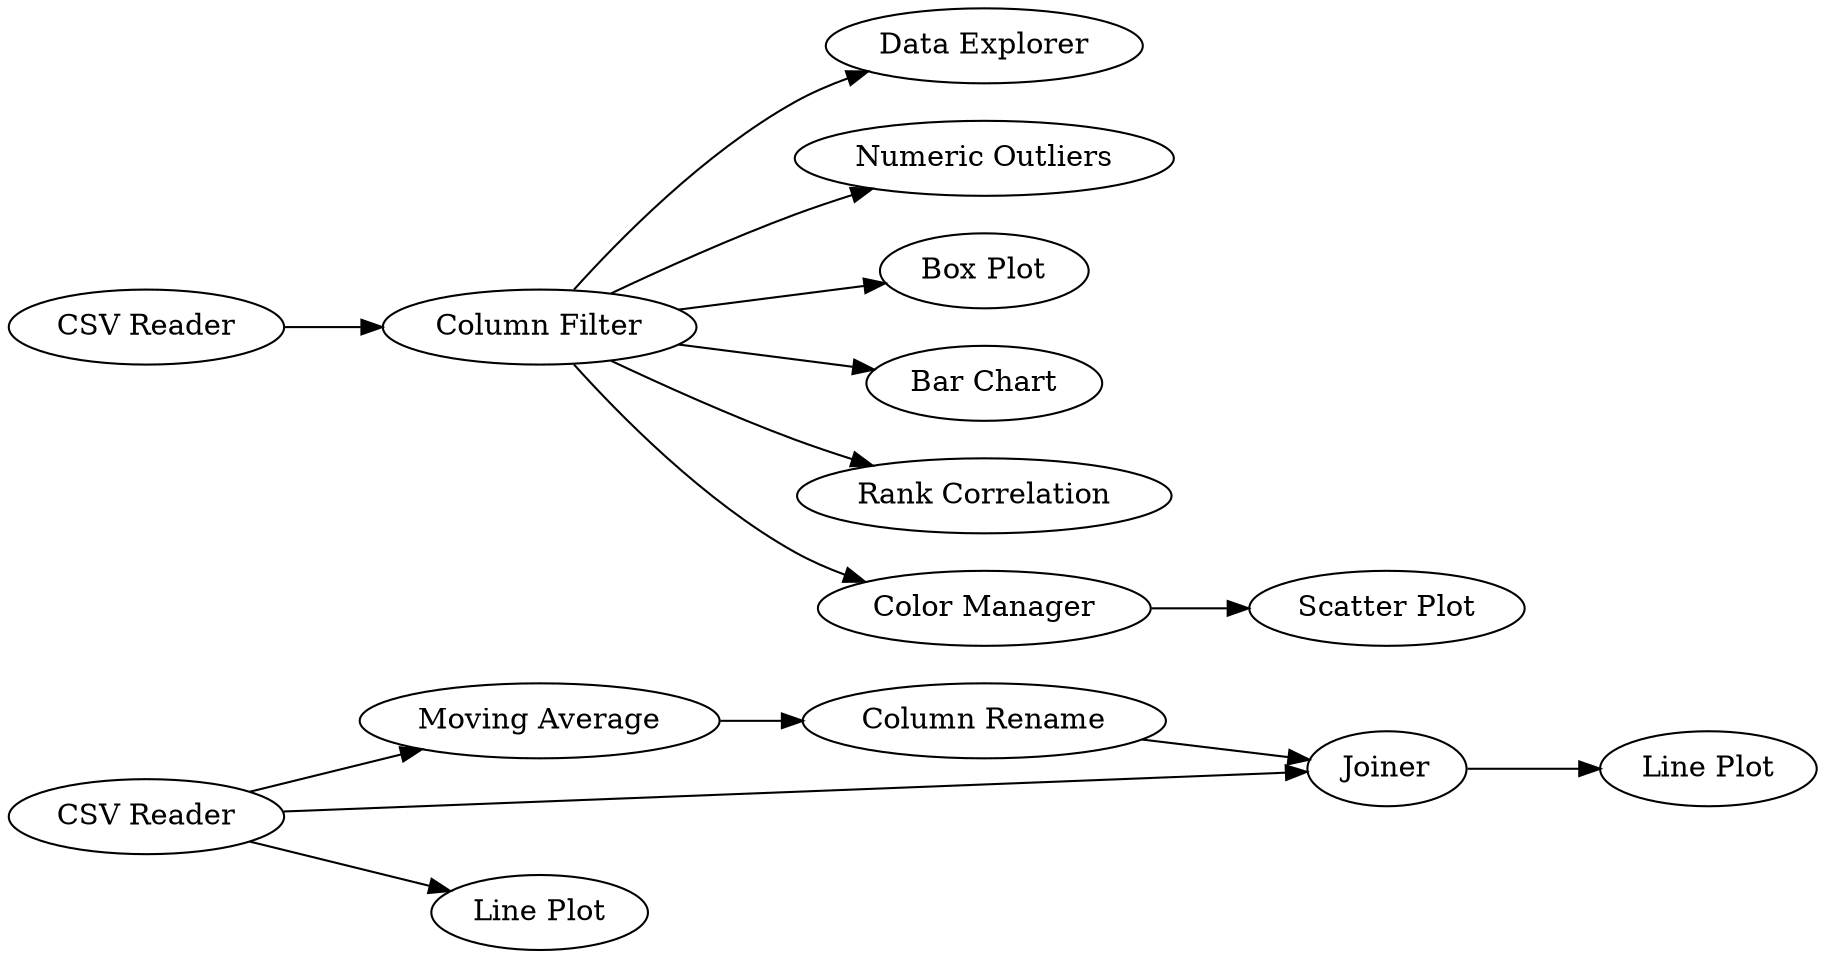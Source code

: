 digraph {
	1 [label="CSV Reader"]
	4 [label="Line Plot"]
	5 [label="Moving Average"]
	7 [label=Joiner]
	8 [label="Column Rename"]
	15 [label="CSV Reader"]
	16 [label="Data Explorer"]
	17 [label="Numeric Outliers"]
	18 [label="Box Plot"]
	19 [label="Bar Chart"]
	20 [label="Scatter Plot"]
	21 [label="Column Filter"]
	22 [label="Line Plot"]
	24 [label="Rank Correlation"]
	25 [label="Color Manager"]
	1 -> 5
	1 -> 7
	1 -> 22
	5 -> 8
	7 -> 4
	8 -> 7
	15 -> 21
	21 -> 17
	21 -> 16
	21 -> 19
	21 -> 18
	21 -> 25
	21 -> 24
	25 -> 20
	rankdir=LR
}
